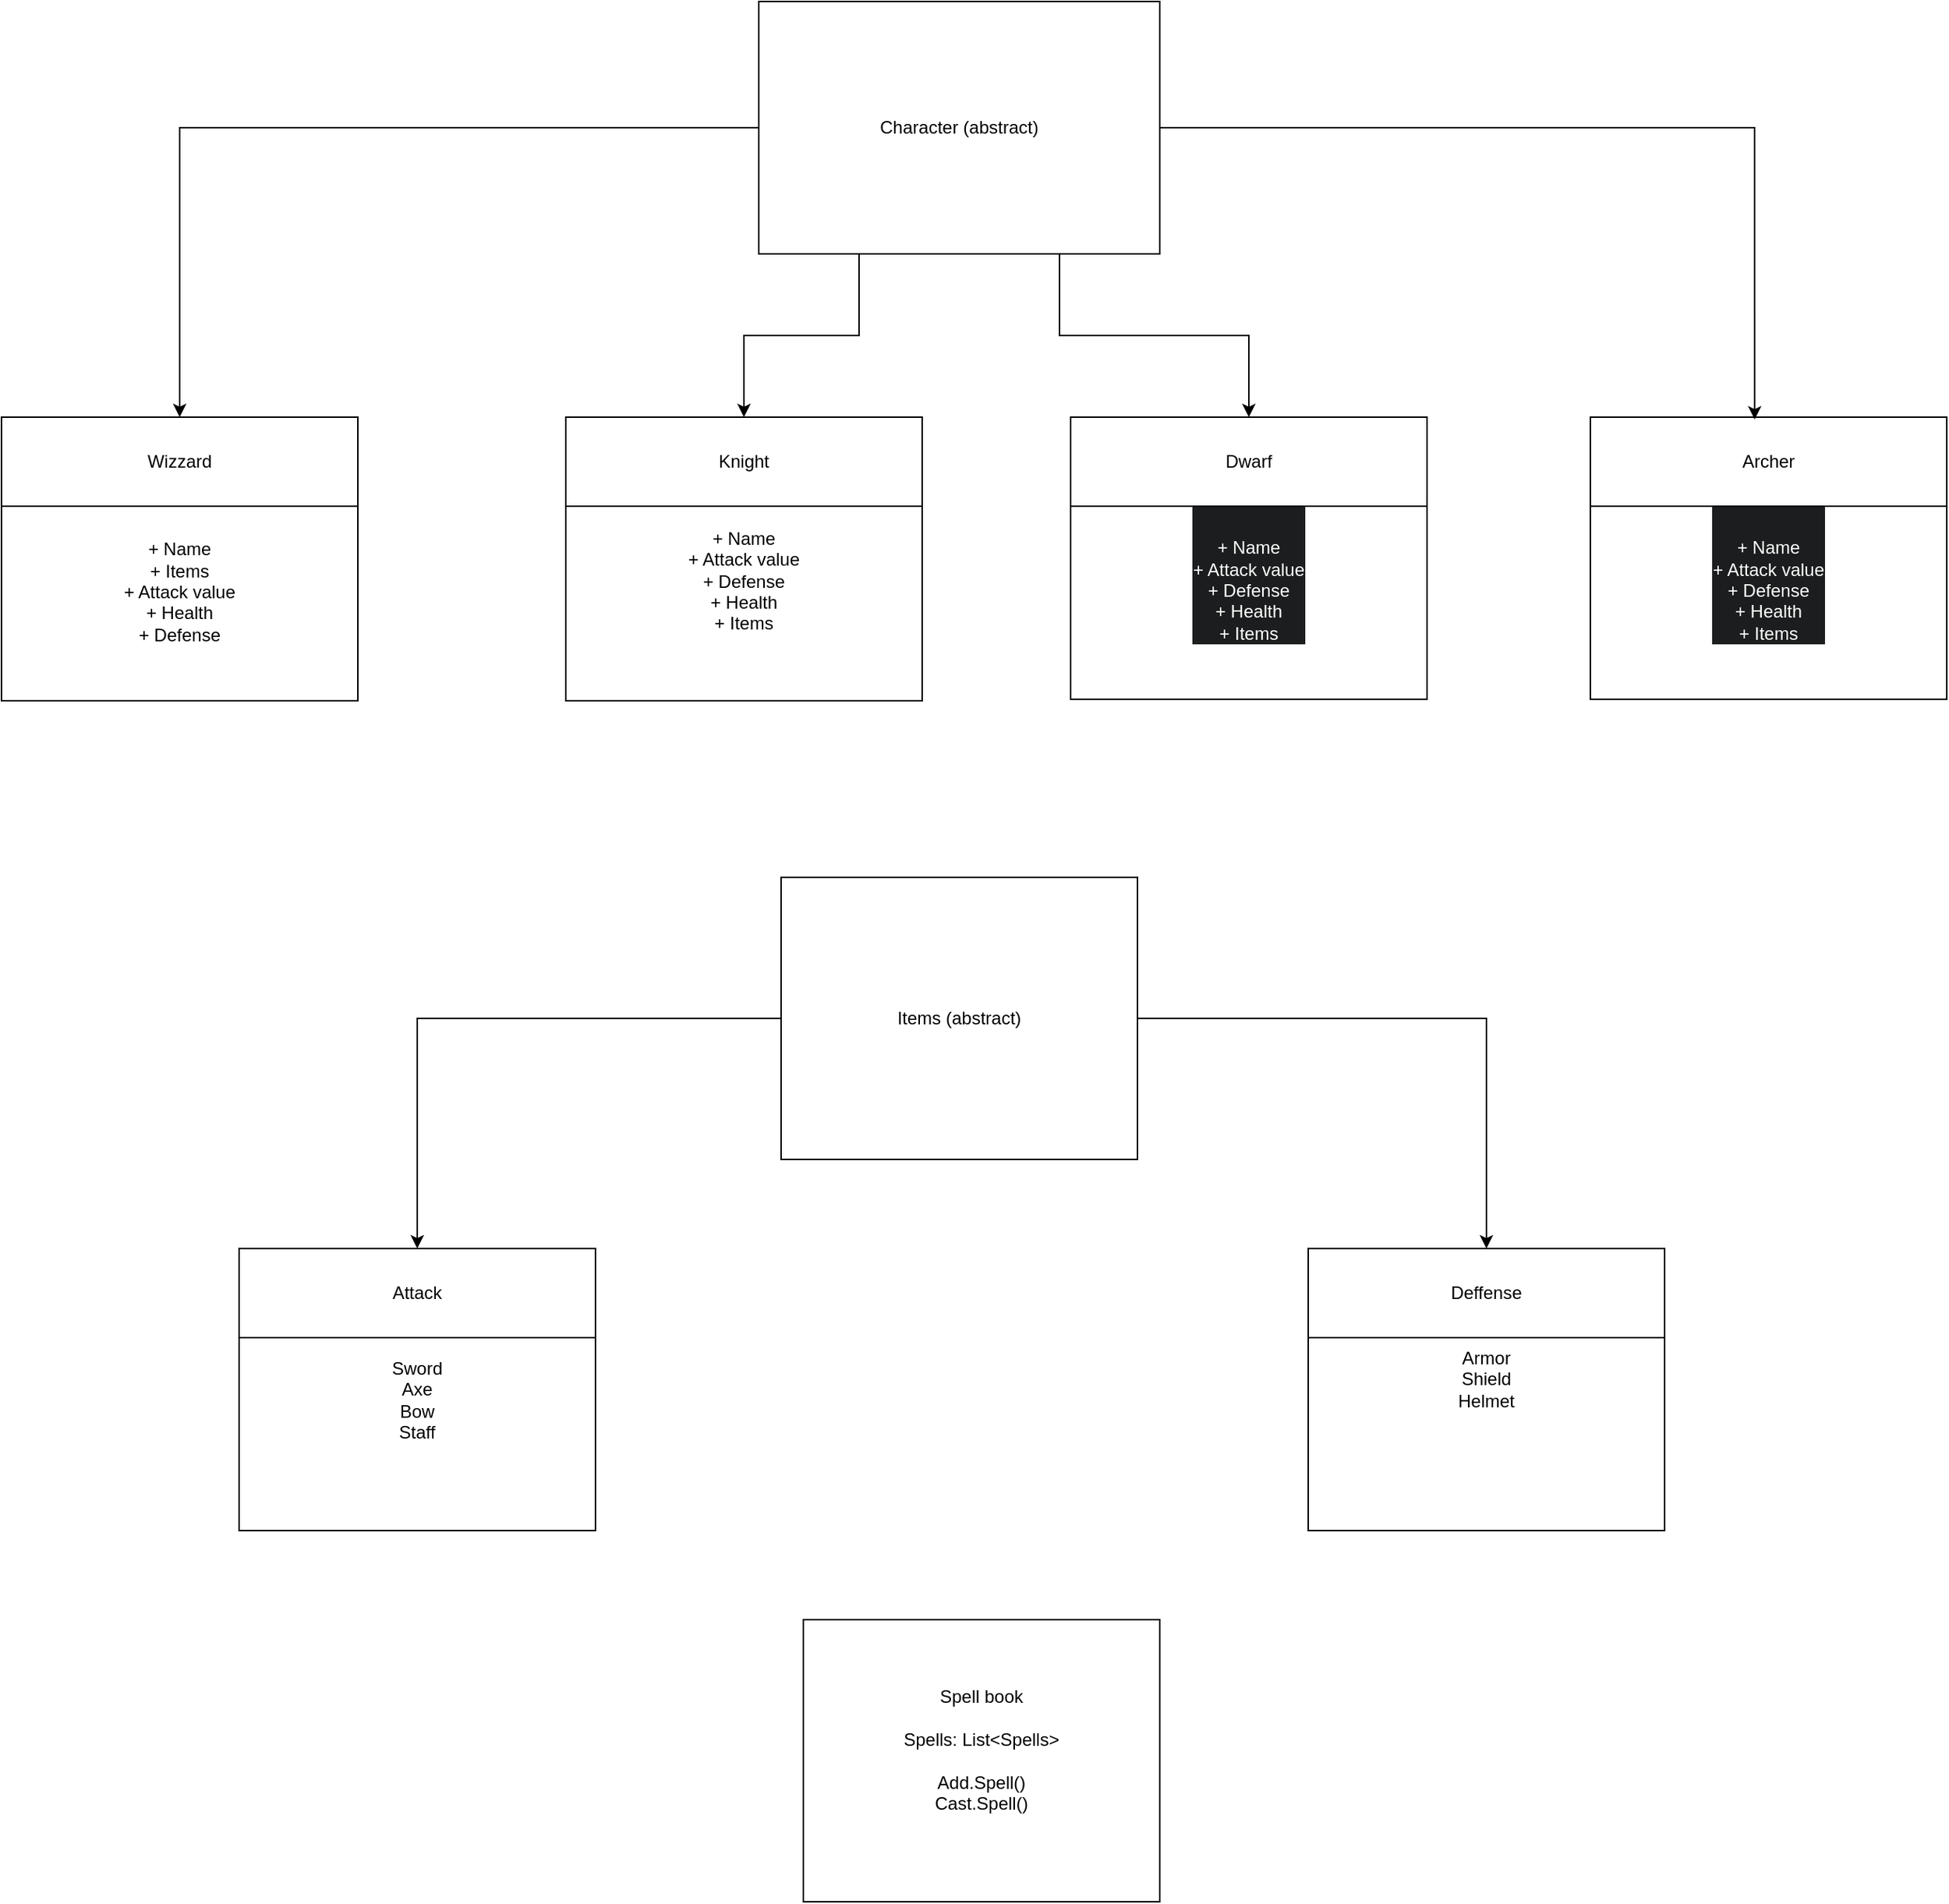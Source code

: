 <mxfile version="26.2.15">
  <diagram name="Página-1" id="ys5kx7C9Na0HVoatmRj8">
    <mxGraphModel dx="2084" dy="2421" grid="1" gridSize="10" guides="1" tooltips="1" connect="1" arrows="1" fold="1" page="1" pageScale="1" pageWidth="827" pageHeight="1169" math="0" shadow="0">
      <root>
        <mxCell id="0" />
        <mxCell id="1" parent="0" />
        <mxCell id="qrelYEuBNLS3ZB2BmsAT-2" value="&lt;div&gt;&lt;br&gt;&lt;/div&gt;&lt;div&gt;&lt;br&gt;&lt;/div&gt;&lt;div&gt;&lt;br&gt;&lt;/div&gt;+ Name&lt;div&gt;+ Items&lt;/div&gt;&lt;div&gt;+ Attack value&lt;/div&gt;&lt;div&gt;+ Health&lt;/div&gt;&lt;div&gt;+ Defense&lt;/div&gt;" style="rounded=0;whiteSpace=wrap;html=1;" vertex="1" parent="1">
          <mxGeometry x="80" y="201" width="240" height="190" as="geometry" />
        </mxCell>
        <mxCell id="qrelYEuBNLS3ZB2BmsAT-4" value="Wizzard" style="rounded=0;whiteSpace=wrap;html=1;" vertex="1" parent="1">
          <mxGeometry x="80" y="200" width="240" height="60" as="geometry" />
        </mxCell>
        <mxCell id="qrelYEuBNLS3ZB2BmsAT-7" value="&lt;br&gt;&lt;div&gt;&lt;div&gt;&lt;br&gt;&lt;/div&gt;&lt;div&gt;+ Name&lt;/div&gt;&lt;div&gt;+ Attack value&lt;br&gt;+ Defense&lt;br&gt;&lt;div&gt;+ Health&lt;br&gt;+ Items&lt;/div&gt;&lt;/div&gt;&lt;/div&gt;" style="rounded=0;whiteSpace=wrap;html=1;" vertex="1" parent="1">
          <mxGeometry x="460" y="201" width="240" height="190" as="geometry" />
        </mxCell>
        <mxCell id="qrelYEuBNLS3ZB2BmsAT-8" value="Knight" style="rounded=0;whiteSpace=wrap;html=1;" vertex="1" parent="1">
          <mxGeometry x="460" y="200" width="240" height="60" as="geometry" />
        </mxCell>
        <mxCell id="qrelYEuBNLS3ZB2BmsAT-9" value="&lt;br&gt;&lt;div style=&quot;forced-color-adjust: none; box-shadow: none !important; color: rgb(255, 255, 255); font-family: Helvetica; font-size: 12px; font-style: normal; font-variant-ligatures: normal; font-variant-caps: normal; font-weight: 400; letter-spacing: normal; orphans: 2; text-align: center; text-indent: 0px; text-transform: none; widows: 2; word-spacing: 0px; -webkit-text-stroke-width: 0px; white-space: normal; background-color: rgb(27, 29, 30); text-decoration-thickness: initial; text-decoration-style: initial; text-decoration-color: initial;&quot;&gt;&lt;br class=&quot;Apple-interchange-newline&quot;&gt;&lt;br style=&quot;forced-color-adjust: none; box-shadow: none !important;&quot;&gt;&lt;/div&gt;&lt;div style=&quot;forced-color-adjust: none; box-shadow: none !important; color: rgb(255, 255, 255); font-family: Helvetica; font-size: 12px; font-style: normal; font-variant-ligatures: normal; font-variant-caps: normal; font-weight: 400; letter-spacing: normal; orphans: 2; text-align: center; text-indent: 0px; text-transform: none; widows: 2; word-spacing: 0px; -webkit-text-stroke-width: 0px; white-space: normal; background-color: rgb(27, 29, 30); text-decoration-thickness: initial; text-decoration-style: initial; text-decoration-color: initial;&quot;&gt;&lt;br style=&quot;forced-color-adjust: none; box-shadow: none !important;&quot;&gt;&lt;/div&gt;&lt;div style=&quot;forced-color-adjust: none; box-shadow: none !important; color: rgb(255, 255, 255); font-family: Helvetica; font-size: 12px; font-style: normal; font-variant-ligatures: normal; font-variant-caps: normal; font-weight: 400; letter-spacing: normal; orphans: 2; text-align: center; text-indent: 0px; text-transform: none; widows: 2; word-spacing: 0px; -webkit-text-stroke-width: 0px; white-space: normal; background-color: rgb(27, 29, 30); text-decoration-thickness: initial; text-decoration-style: initial; text-decoration-color: initial;&quot;&gt;+ Name&lt;/div&gt;&lt;div style=&quot;forced-color-adjust: none; box-shadow: none !important; color: rgb(255, 255, 255); font-family: Helvetica; font-size: 12px; font-style: normal; font-variant-ligatures: normal; font-variant-caps: normal; font-weight: 400; letter-spacing: normal; orphans: 2; text-align: center; text-indent: 0px; text-transform: none; widows: 2; word-spacing: 0px; -webkit-text-stroke-width: 0px; white-space: normal; background-color: rgb(27, 29, 30); text-decoration-thickness: initial; text-decoration-style: initial; text-decoration-color: initial;&quot;&gt;+ Attack value&lt;br style=&quot;forced-color-adjust: none; box-shadow: none !important;&quot;&gt;+ Defense&lt;br style=&quot;forced-color-adjust: none; box-shadow: none !important;&quot;&gt;&lt;div style=&quot;forced-color-adjust: none; box-shadow: none !important;&quot;&gt;+ Health&lt;br style=&quot;forced-color-adjust: none; box-shadow: none !important;&quot;&gt;+ Items&lt;/div&gt;&lt;/div&gt;&lt;div&gt;&lt;br/&gt;&lt;/div&gt;" style="rounded=0;whiteSpace=wrap;html=1;" vertex="1" parent="1">
          <mxGeometry x="800" y="200" width="240" height="190" as="geometry" />
        </mxCell>
        <mxCell id="qrelYEuBNLS3ZB2BmsAT-10" value="Dwarf" style="rounded=0;whiteSpace=wrap;html=1;" vertex="1" parent="1">
          <mxGeometry x="800" y="200" width="240" height="60" as="geometry" />
        </mxCell>
        <mxCell id="qrelYEuBNLS3ZB2BmsAT-12" value="&lt;br&gt;&lt;div style=&quot;forced-color-adjust: none; box-shadow: none !important; color: rgb(255, 255, 255); font-family: Helvetica; font-size: 12px; font-style: normal; font-variant-ligatures: normal; font-variant-caps: normal; font-weight: 400; letter-spacing: normal; orphans: 2; text-align: center; text-indent: 0px; text-transform: none; widows: 2; word-spacing: 0px; -webkit-text-stroke-width: 0px; white-space: normal; background-color: rgb(27, 29, 30); text-decoration-thickness: initial; text-decoration-style: initial; text-decoration-color: initial;&quot;&gt;&lt;br class=&quot;Apple-interchange-newline&quot;&gt;&lt;br style=&quot;forced-color-adjust: none; box-shadow: none !important;&quot;&gt;&lt;/div&gt;&lt;div style=&quot;forced-color-adjust: none; box-shadow: none !important; color: rgb(255, 255, 255); font-family: Helvetica; font-size: 12px; font-style: normal; font-variant-ligatures: normal; font-variant-caps: normal; font-weight: 400; letter-spacing: normal; orphans: 2; text-align: center; text-indent: 0px; text-transform: none; widows: 2; word-spacing: 0px; -webkit-text-stroke-width: 0px; white-space: normal; background-color: rgb(27, 29, 30); text-decoration-thickness: initial; text-decoration-style: initial; text-decoration-color: initial;&quot;&gt;&lt;br style=&quot;forced-color-adjust: none; box-shadow: none !important;&quot;&gt;&lt;/div&gt;&lt;div style=&quot;forced-color-adjust: none; box-shadow: none !important; color: rgb(255, 255, 255); font-family: Helvetica; font-size: 12px; font-style: normal; font-variant-ligatures: normal; font-variant-caps: normal; font-weight: 400; letter-spacing: normal; orphans: 2; text-align: center; text-indent: 0px; text-transform: none; widows: 2; word-spacing: 0px; -webkit-text-stroke-width: 0px; white-space: normal; background-color: rgb(27, 29, 30); text-decoration-thickness: initial; text-decoration-style: initial; text-decoration-color: initial;&quot;&gt;+ Name&lt;/div&gt;&lt;div style=&quot;forced-color-adjust: none; box-shadow: none !important; color: rgb(255, 255, 255); font-family: Helvetica; font-size: 12px; font-style: normal; font-variant-ligatures: normal; font-variant-caps: normal; font-weight: 400; letter-spacing: normal; orphans: 2; text-align: center; text-indent: 0px; text-transform: none; widows: 2; word-spacing: 0px; -webkit-text-stroke-width: 0px; white-space: normal; background-color: rgb(27, 29, 30); text-decoration-thickness: initial; text-decoration-style: initial; text-decoration-color: initial;&quot;&gt;+ Attack value&lt;br style=&quot;forced-color-adjust: none; box-shadow: none !important;&quot;&gt;+ Defense&lt;br style=&quot;forced-color-adjust: none; box-shadow: none !important;&quot;&gt;&lt;div style=&quot;forced-color-adjust: none; box-shadow: none !important;&quot;&gt;+ Health&lt;br style=&quot;forced-color-adjust: none; box-shadow: none !important;&quot;&gt;+ Items&lt;/div&gt;&lt;/div&gt;&lt;div&gt;&lt;br/&gt;&lt;/div&gt;" style="rounded=0;whiteSpace=wrap;html=1;" vertex="1" parent="1">
          <mxGeometry x="1150" y="200" width="240" height="190" as="geometry" />
        </mxCell>
        <mxCell id="qrelYEuBNLS3ZB2BmsAT-13" value="Archer" style="rounded=0;whiteSpace=wrap;html=1;" vertex="1" parent="1">
          <mxGeometry x="1150" y="200" width="240" height="60" as="geometry" />
        </mxCell>
        <mxCell id="qrelYEuBNLS3ZB2BmsAT-45" style="edgeStyle=orthogonalEdgeStyle;rounded=0;orthogonalLoop=1;jettySize=auto;html=1;exitX=0;exitY=0.5;exitDx=0;exitDy=0;" edge="1" parent="1" source="qrelYEuBNLS3ZB2BmsAT-44" target="qrelYEuBNLS3ZB2BmsAT-4">
          <mxGeometry relative="1" as="geometry" />
        </mxCell>
        <mxCell id="qrelYEuBNLS3ZB2BmsAT-46" style="edgeStyle=orthogonalEdgeStyle;rounded=0;orthogonalLoop=1;jettySize=auto;html=1;exitX=0.25;exitY=1;exitDx=0;exitDy=0;" edge="1" parent="1" source="qrelYEuBNLS3ZB2BmsAT-44" target="qrelYEuBNLS3ZB2BmsAT-8">
          <mxGeometry relative="1" as="geometry" />
        </mxCell>
        <mxCell id="qrelYEuBNLS3ZB2BmsAT-47" style="edgeStyle=orthogonalEdgeStyle;rounded=0;orthogonalLoop=1;jettySize=auto;html=1;exitX=0.75;exitY=1;exitDx=0;exitDy=0;entryX=0.5;entryY=0;entryDx=0;entryDy=0;" edge="1" parent="1" source="qrelYEuBNLS3ZB2BmsAT-44" target="qrelYEuBNLS3ZB2BmsAT-10">
          <mxGeometry relative="1" as="geometry" />
        </mxCell>
        <mxCell id="qrelYEuBNLS3ZB2BmsAT-44" value="Character (abstract)" style="rounded=0;whiteSpace=wrap;html=1;" vertex="1" parent="1">
          <mxGeometry x="590" y="-80" width="270" height="170" as="geometry" />
        </mxCell>
        <mxCell id="qrelYEuBNLS3ZB2BmsAT-48" style="edgeStyle=orthogonalEdgeStyle;rounded=0;orthogonalLoop=1;jettySize=auto;html=1;exitX=1;exitY=0.5;exitDx=0;exitDy=0;entryX=0.461;entryY=0.026;entryDx=0;entryDy=0;entryPerimeter=0;" edge="1" parent="1" source="qrelYEuBNLS3ZB2BmsAT-44" target="qrelYEuBNLS3ZB2BmsAT-13">
          <mxGeometry relative="1" as="geometry" />
        </mxCell>
        <mxCell id="qrelYEuBNLS3ZB2BmsAT-54" style="edgeStyle=orthogonalEdgeStyle;rounded=0;orthogonalLoop=1;jettySize=auto;html=1;exitX=1;exitY=0.5;exitDx=0;exitDy=0;" edge="1" parent="1" source="qrelYEuBNLS3ZB2BmsAT-50" target="qrelYEuBNLS3ZB2BmsAT-53">
          <mxGeometry relative="1" as="geometry" />
        </mxCell>
        <mxCell id="qrelYEuBNLS3ZB2BmsAT-55" style="edgeStyle=orthogonalEdgeStyle;rounded=0;orthogonalLoop=1;jettySize=auto;html=1;exitX=0;exitY=0.5;exitDx=0;exitDy=0;" edge="1" parent="1" source="qrelYEuBNLS3ZB2BmsAT-50" target="qrelYEuBNLS3ZB2BmsAT-52">
          <mxGeometry relative="1" as="geometry" />
        </mxCell>
        <mxCell id="qrelYEuBNLS3ZB2BmsAT-50" value="Items (abstract)" style="rounded=0;whiteSpace=wrap;html=1;" vertex="1" parent="1">
          <mxGeometry x="605" y="510" width="240" height="190" as="geometry" />
        </mxCell>
        <mxCell id="qrelYEuBNLS3ZB2BmsAT-52" value="&lt;div&gt;&lt;br&gt;&lt;/div&gt;&lt;div&gt;&lt;br&gt;&lt;/div&gt;&lt;div&gt;&lt;span style=&quot;background-color: transparent; color: light-dark(rgb(0, 0, 0), rgb(255, 255, 255));&quot;&gt;Sword&lt;/span&gt;&lt;/div&gt;&lt;div&gt;Axe&lt;/div&gt;&lt;div&gt;Bow&lt;/div&gt;&lt;div&gt;Staff&lt;/div&gt;&lt;div&gt;&lt;br&gt;&lt;/div&gt;" style="rounded=0;whiteSpace=wrap;html=1;" vertex="1" parent="1">
          <mxGeometry x="240" y="760" width="240" height="190" as="geometry" />
        </mxCell>
        <mxCell id="qrelYEuBNLS3ZB2BmsAT-53" value="Armor&lt;div&gt;Shield&lt;/div&gt;&lt;div&gt;Helmet&lt;/div&gt;&lt;div&gt;&lt;br&gt;&lt;/div&gt;" style="rounded=0;whiteSpace=wrap;html=1;" vertex="1" parent="1">
          <mxGeometry x="960" y="760" width="240" height="190" as="geometry" />
        </mxCell>
        <mxCell id="qrelYEuBNLS3ZB2BmsAT-56" value="Attack" style="rounded=0;whiteSpace=wrap;html=1;" vertex="1" parent="1">
          <mxGeometry x="240" y="760" width="240" height="60" as="geometry" />
        </mxCell>
        <mxCell id="qrelYEuBNLS3ZB2BmsAT-57" value="Deffense" style="rounded=0;whiteSpace=wrap;html=1;" vertex="1" parent="1">
          <mxGeometry x="960" y="760" width="240" height="60" as="geometry" />
        </mxCell>
        <mxCell id="qrelYEuBNLS3ZB2BmsAT-58" value="Spell book&lt;div&gt;&lt;br&gt;&lt;/div&gt;&lt;div&gt;Spells: List&amp;lt;Spells&amp;gt;&lt;/div&gt;&lt;div&gt;&lt;br&gt;&lt;/div&gt;&lt;div&gt;Add.Spell()&lt;/div&gt;&lt;div&gt;Cast.Spell()&lt;/div&gt;&lt;div&gt;&lt;br&gt;&lt;/div&gt;" style="rounded=0;whiteSpace=wrap;html=1;" vertex="1" parent="1">
          <mxGeometry x="620" y="1010" width="240" height="190" as="geometry" />
        </mxCell>
      </root>
    </mxGraphModel>
  </diagram>
</mxfile>
